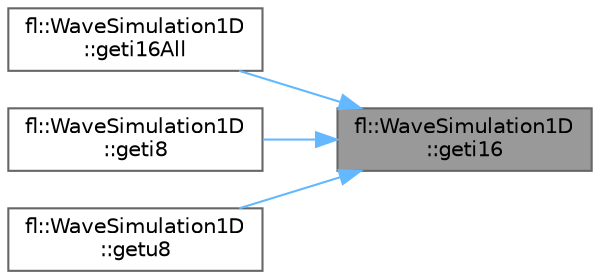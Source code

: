 digraph "fl::WaveSimulation1D::geti16"
{
 // INTERACTIVE_SVG=YES
 // LATEX_PDF_SIZE
  bgcolor="transparent";
  edge [fontname=Helvetica,fontsize=10,labelfontname=Helvetica,labelfontsize=10];
  node [fontname=Helvetica,fontsize=10,shape=box,height=0.2,width=0.4];
  rankdir="RL";
  Node1 [id="Node000001",label="fl::WaveSimulation1D\l::geti16",height=0.2,width=0.4,color="gray40", fillcolor="grey60", style="filled", fontcolor="black",tooltip=" "];
  Node1 -> Node2 [id="edge1_Node000001_Node000002",dir="back",color="steelblue1",style="solid",tooltip=" "];
  Node2 [id="Node000002",label="fl::WaveSimulation1D\l::geti16All",height=0.2,width=0.4,color="grey40", fillcolor="white", style="filled",URL="$d8/dc1/classfl_1_1_wave_simulation1_d_aa4522a07cf35c4748fd72cc96b6cd9c7.html#aa4522a07cf35c4748fd72cc96b6cd9c7",tooltip=" "];
  Node1 -> Node3 [id="edge2_Node000001_Node000003",dir="back",color="steelblue1",style="solid",tooltip=" "];
  Node3 [id="Node000003",label="fl::WaveSimulation1D\l::geti8",height=0.2,width=0.4,color="grey40", fillcolor="white", style="filled",URL="$d8/dc1/classfl_1_1_wave_simulation1_d_adfe774dd3bf735d0bd3abb167e6efe24.html#adfe774dd3bf735d0bd3abb167e6efe24",tooltip=" "];
  Node1 -> Node4 [id="edge3_Node000001_Node000004",dir="back",color="steelblue1",style="solid",tooltip=" "];
  Node4 [id="Node000004",label="fl::WaveSimulation1D\l::getu8",height=0.2,width=0.4,color="grey40", fillcolor="white", style="filled",URL="$d8/dc1/classfl_1_1_wave_simulation1_d_ab0725e59216d4eef014ec7b182a693d1.html#ab0725e59216d4eef014ec7b182a693d1",tooltip=" "];
}
